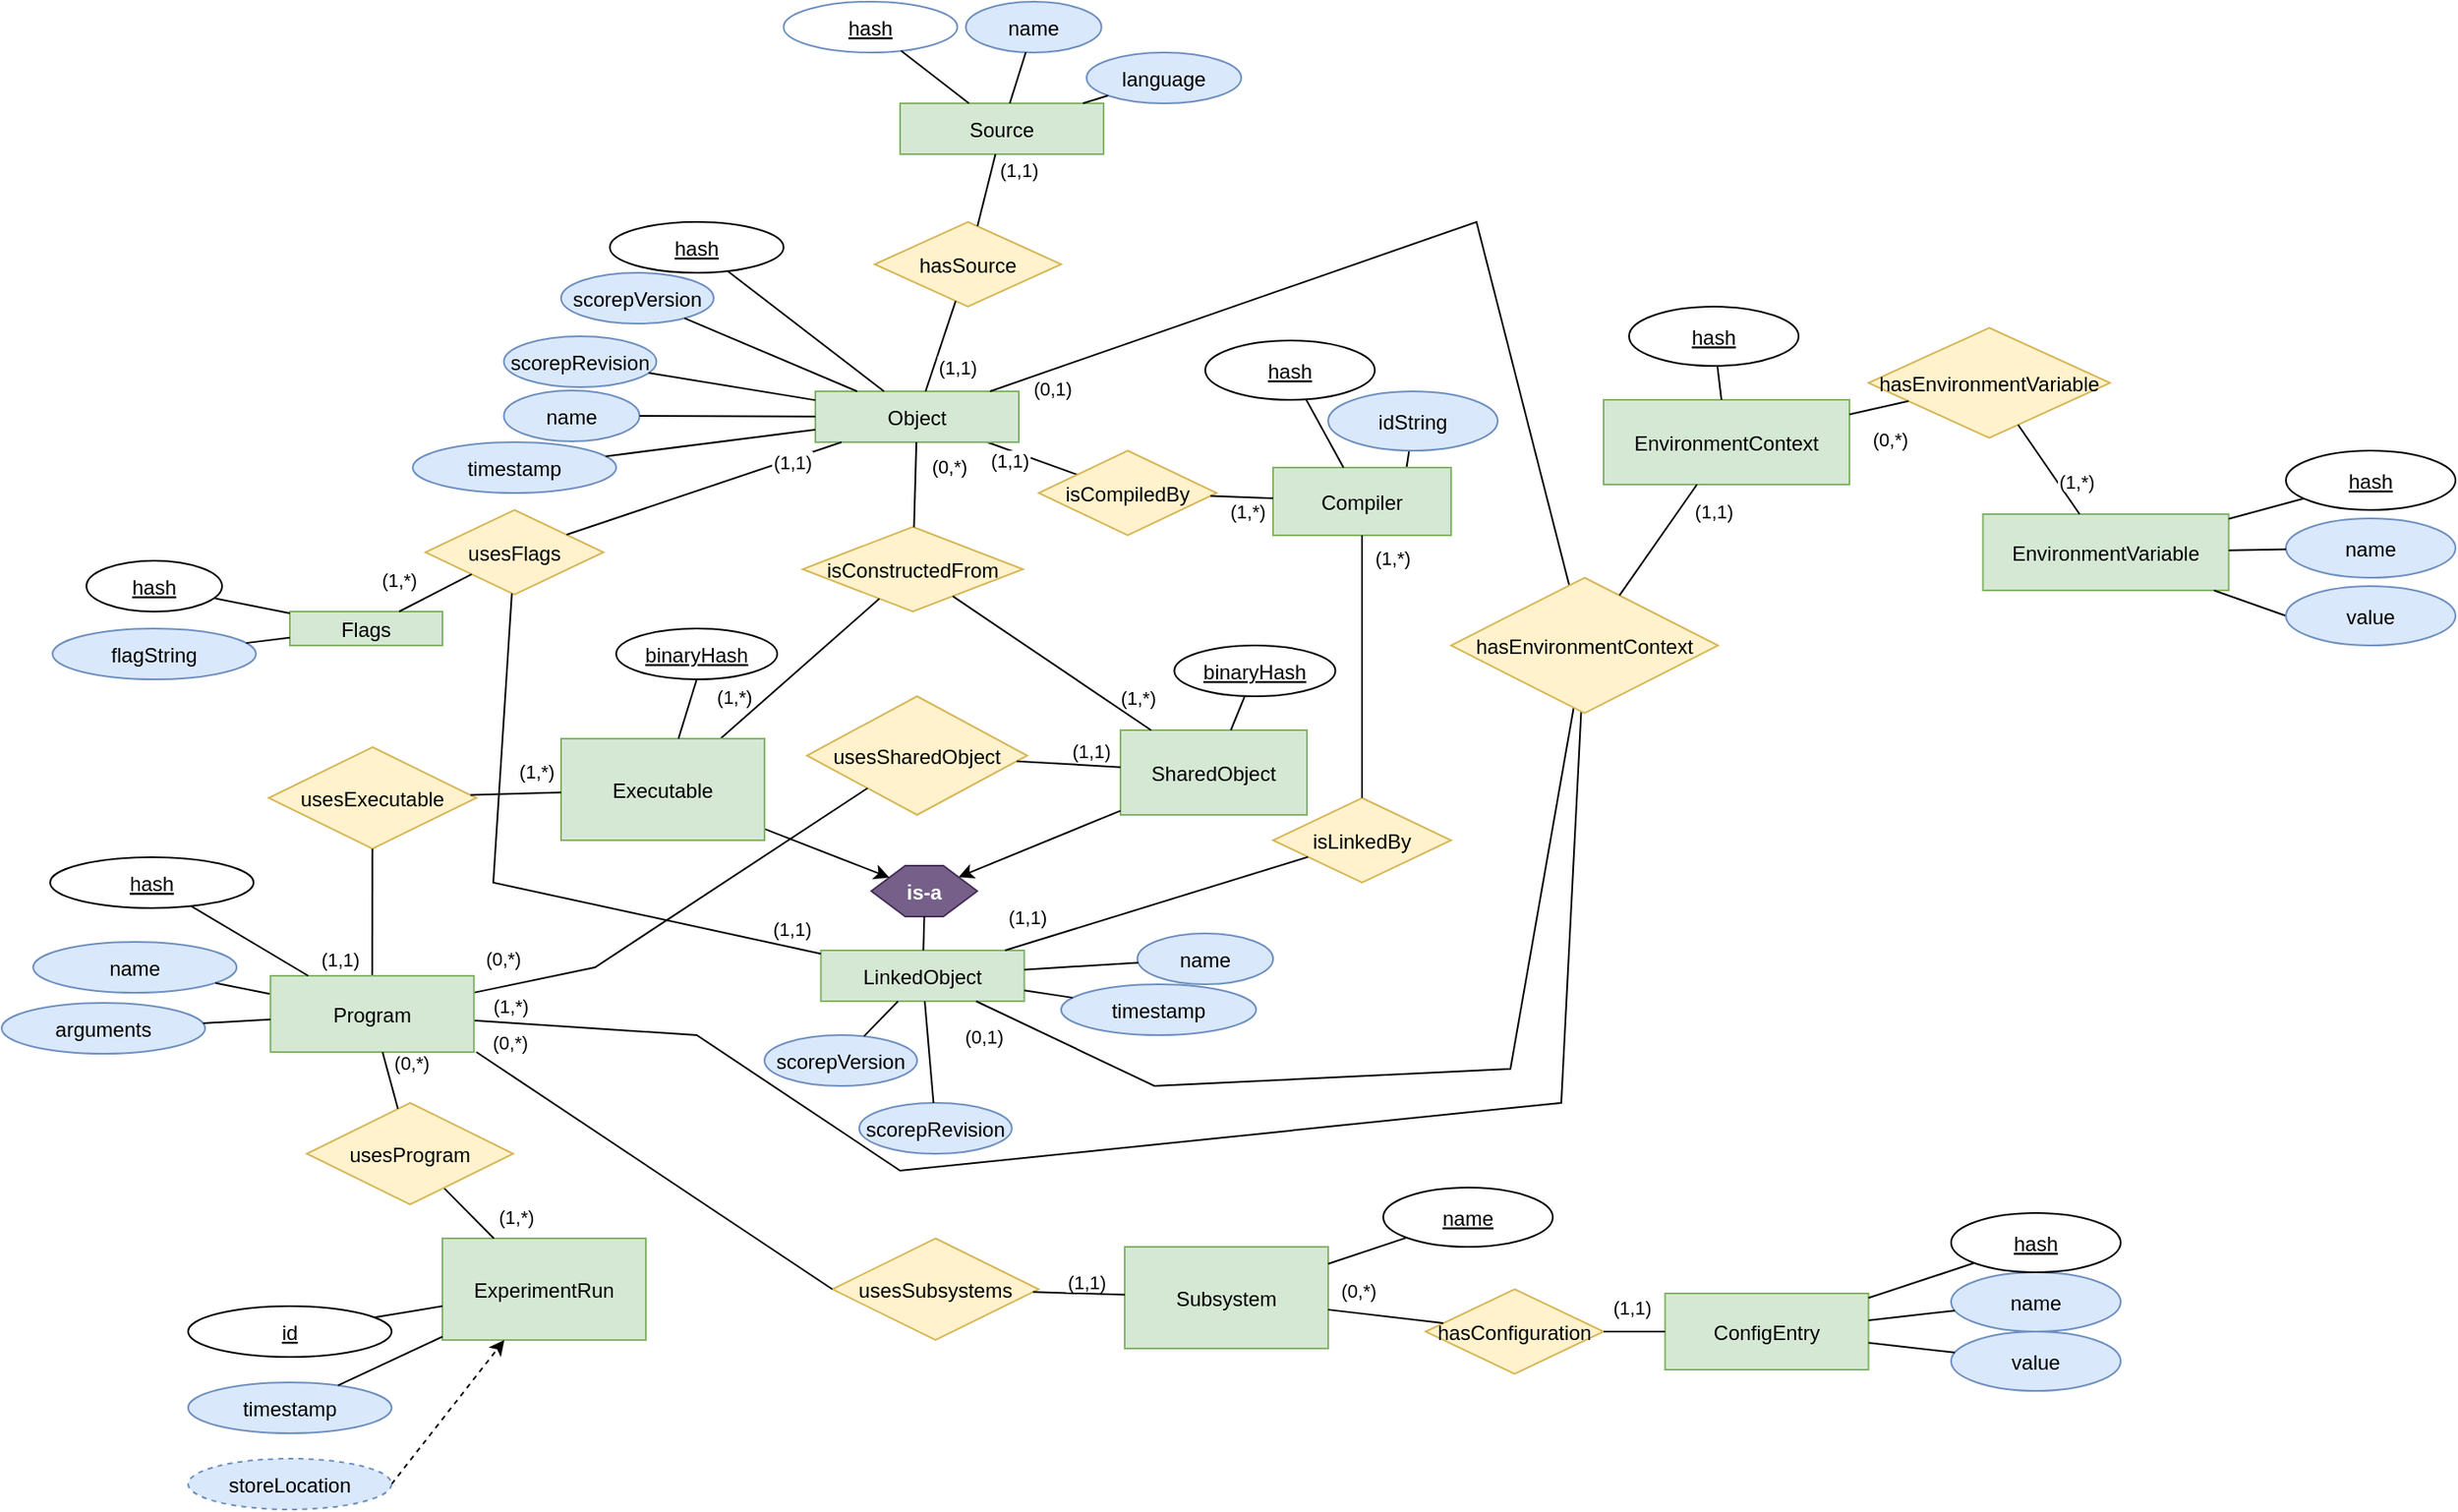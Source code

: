 <mxfile version="26.0.16">
  <diagram name="Page-1" id="KMWjnK7c0M35UP8krXKx">
    <mxGraphModel dx="2284" dy="870" grid="1" gridSize="10" guides="1" tooltips="1" connect="1" arrows="1" fold="1" page="1" pageScale="1" pageWidth="850" pageHeight="1100" math="0" shadow="0">
      <root>
        <mxCell id="0" />
        <mxCell id="1" parent="0" />
        <mxCell id="cVDitgE7gGw9NUzEYhYK-6" style="rounded=0;orthogonalLoop=1;jettySize=auto;endArrow=none;startFill=0;" parent="1" source="cVDitgE7gGw9NUzEYhYK-1" target="cVDitgE7gGw9NUzEYhYK-4" edge="1">
          <mxGeometry relative="1" as="geometry" />
        </mxCell>
        <mxCell id="cVDitgE7gGw9NUzEYhYK-38" value="(1,1)" style="edgeLabel;align=center;verticalAlign=middle;resizable=0;points=[];" parent="cVDitgE7gGw9NUzEYhYK-6" vertex="1" connectable="0">
          <mxGeometry x="-0.233" relative="1" as="geometry">
            <mxPoint x="-7" y="3" as="offset" />
          </mxGeometry>
        </mxCell>
        <mxCell id="cVDitgE7gGw9NUzEYhYK-1" value="Object" style="rounded=0;fillColor=#d5e8d4;strokeColor=#82b366;" parent="1" vertex="1">
          <mxGeometry x="330" y="720" width="120" height="30" as="geometry" />
        </mxCell>
        <mxCell id="cVDitgE7gGw9NUzEYhYK-3" value="SharedObject" style="rounded=0;fillColor=#d5e8d4;strokeColor=#82b366;" parent="1" vertex="1">
          <mxGeometry x="510" y="920" width="110" height="50" as="geometry" />
        </mxCell>
        <mxCell id="cVDitgE7gGw9NUzEYhYK-4" value="isCompiledBy" style="rhombus;fillColor=#fff2cc;strokeColor=#d6b656;" parent="1" vertex="1">
          <mxGeometry x="461.75" y="755" width="105" height="50" as="geometry" />
        </mxCell>
        <mxCell id="cVDitgE7gGw9NUzEYhYK-14" style="rounded=0;orthogonalLoop=1;jettySize=auto;exitX=0.75;exitY=0;exitDx=0;exitDy=0;endArrow=none;startFill=0;" parent="1" source="cVDitgE7gGw9NUzEYhYK-5" target="cVDitgE7gGw9NUzEYhYK-8" edge="1">
          <mxGeometry relative="1" as="geometry" />
        </mxCell>
        <mxCell id="cVDitgE7gGw9NUzEYhYK-5" value="Compiler" style="rounded=0;fillColor=#d5e8d4;strokeColor=#82b366;" parent="1" vertex="1">
          <mxGeometry x="600" y="765" width="105" height="40" as="geometry" />
        </mxCell>
        <mxCell id="cVDitgE7gGw9NUzEYhYK-7" style="rounded=0;orthogonalLoop=1;jettySize=auto;endArrow=none;startFill=0;" parent="1" source="cVDitgE7gGw9NUzEYhYK-4" target="cVDitgE7gGw9NUzEYhYK-5" edge="1">
          <mxGeometry relative="1" as="geometry">
            <mxPoint x="450" y="730" as="sourcePoint" />
            <mxPoint x="484" y="709" as="targetPoint" />
          </mxGeometry>
        </mxCell>
        <mxCell id="cVDitgE7gGw9NUzEYhYK-8" value="idString" style="ellipse;fontStyle=0;fillColor=#dae8fc;strokeColor=#6c8ebf;" parent="1" vertex="1">
          <mxGeometry x="632.5" y="720" width="100" height="35" as="geometry" />
        </mxCell>
        <mxCell id="cVDitgE7gGw9NUzEYhYK-11" value="name" style="ellipse;fillColor=#dae8fc;strokeColor=#6c8ebf;" parent="1" vertex="1">
          <mxGeometry x="146.25" y="719.5" width="80" height="30" as="geometry" />
        </mxCell>
        <mxCell id="cVDitgE7gGw9NUzEYhYK-13" value="hash" style="ellipse;fontStyle=4" parent="1" vertex="1">
          <mxGeometry x="208.75" y="620" width="102.5" height="30" as="geometry" />
        </mxCell>
        <mxCell id="cVDitgE7gGw9NUzEYhYK-16" style="rounded=0;orthogonalLoop=1;jettySize=auto;endArrow=none;startFill=0;" parent="1" source="cVDitgE7gGw9NUzEYhYK-13" target="cVDitgE7gGw9NUzEYhYK-1" edge="1">
          <mxGeometry relative="1" as="geometry">
            <mxPoint x="421" y="730" as="sourcePoint" />
            <mxPoint x="477" y="690" as="targetPoint" />
          </mxGeometry>
        </mxCell>
        <mxCell id="cVDitgE7gGw9NUzEYhYK-18" style="rounded=0;orthogonalLoop=1;jettySize=auto;endArrow=none;startFill=0;" parent="1" source="cVDitgE7gGw9NUzEYhYK-11" target="cVDitgE7gGw9NUzEYhYK-1" edge="1">
          <mxGeometry relative="1" as="geometry">
            <mxPoint x="266" y="686" as="sourcePoint" />
            <mxPoint x="366" y="730" as="targetPoint" />
          </mxGeometry>
        </mxCell>
        <mxCell id="cVDitgE7gGw9NUzEYhYK-21" value="EnvironmentVariable" style="rounded=0;fillColor=#d5e8d4;strokeColor=#82b366;" parent="1" vertex="1">
          <mxGeometry x="1018.75" y="792.5" width="145" height="45" as="geometry" />
        </mxCell>
        <mxCell id="cVDitgE7gGw9NUzEYhYK-22" value="hash" style="ellipse;fontStyle=4" parent="1" vertex="1">
          <mxGeometry x="1197.5" y="755" width="100" height="35" as="geometry" />
        </mxCell>
        <mxCell id="cVDitgE7gGw9NUzEYhYK-23" style="rounded=0;orthogonalLoop=1;jettySize=auto;endArrow=none;startFill=0;" parent="1" source="cVDitgE7gGw9NUzEYhYK-21" target="cVDitgE7gGw9NUzEYhYK-22" edge="1">
          <mxGeometry relative="1" as="geometry">
            <mxPoint x="1124" y="790" as="sourcePoint" />
            <mxPoint x="1165" y="778" as="targetPoint" />
          </mxGeometry>
        </mxCell>
        <mxCell id="cVDitgE7gGw9NUzEYhYK-24" value="name" style="ellipse;fontStyle=0;fillColor=#dae8fc;strokeColor=#6c8ebf;" parent="1" vertex="1">
          <mxGeometry x="1197.5" y="795" width="100" height="35" as="geometry" />
        </mxCell>
        <mxCell id="cVDitgE7gGw9NUzEYhYK-26" style="rounded=0;orthogonalLoop=1;jettySize=auto;endArrow=none;startFill=0;" parent="1" source="cVDitgE7gGw9NUzEYhYK-21" target="cVDitgE7gGw9NUzEYhYK-24" edge="1">
          <mxGeometry relative="1" as="geometry">
            <mxPoint x="1157.5" y="815" as="sourcePoint" />
            <mxPoint x="1212.5" y="795" as="targetPoint" />
          </mxGeometry>
        </mxCell>
        <mxCell id="cVDitgE7gGw9NUzEYhYK-28" style="rounded=0;orthogonalLoop=1;jettySize=auto;exitX=0;exitY=0.5;exitDx=0;exitDy=0;endArrow=none;startFill=0;" parent="1" source="cVDitgE7gGw9NUzEYhYK-27" target="cVDitgE7gGw9NUzEYhYK-21" edge="1">
          <mxGeometry relative="1" as="geometry" />
        </mxCell>
        <mxCell id="cVDitgE7gGw9NUzEYhYK-27" value="value" style="ellipse;fontStyle=0;fillColor=#dae8fc;strokeColor=#6c8ebf;" parent="1" vertex="1">
          <mxGeometry x="1197.5" y="835" width="100" height="35" as="geometry" />
        </mxCell>
        <mxCell id="cVDitgE7gGw9NUzEYhYK-32" style="rounded=0;orthogonalLoop=1;jettySize=auto;endArrow=none;startFill=0;" parent="1" source="cVDitgE7gGw9NUzEYhYK-1" target="cVDitgE7gGw9NUzEYhYK-168" edge="1">
          <mxGeometry relative="1" as="geometry">
            <mxPoint x="470" y="740" as="sourcePoint" />
            <mxPoint x="653.646" y="706.931" as="targetPoint" />
            <Array as="points">
              <mxPoint x="720" y="620" />
            </Array>
          </mxGeometry>
        </mxCell>
        <mxCell id="cVDitgE7gGw9NUzEYhYK-34" value="(0,1)" style="edgeLabel;align=center;verticalAlign=middle;resizable=0;points=[];" parent="cVDitgE7gGw9NUzEYhYK-32" vertex="1" connectable="0">
          <mxGeometry x="-0.271" relative="1" as="geometry">
            <mxPoint x="-144" y="61" as="offset" />
          </mxGeometry>
        </mxCell>
        <mxCell id="cVDitgE7gGw9NUzEYhYK-39" value="(1,*)" style="edgeLabel;align=center;verticalAlign=middle;resizable=0;points=[];" parent="1" vertex="1" connectable="0">
          <mxGeometry x="585.004" y="790.002" as="geometry" />
        </mxCell>
        <mxCell id="cVDitgE7gGw9NUzEYhYK-40" value="hash" style="ellipse;fontStyle=4" parent="1" vertex="1">
          <mxGeometry x="560" y="690" width="100" height="35" as="geometry" />
        </mxCell>
        <mxCell id="cVDitgE7gGw9NUzEYhYK-41" style="rounded=0;orthogonalLoop=1;jettySize=auto;endArrow=none;startFill=0;" parent="1" source="cVDitgE7gGw9NUzEYhYK-5" target="cVDitgE7gGw9NUzEYhYK-40" edge="1">
          <mxGeometry relative="1" as="geometry">
            <mxPoint x="670" y="600" as="sourcePoint" />
            <mxPoint x="711" y="588" as="targetPoint" />
          </mxGeometry>
        </mxCell>
        <mxCell id="cVDitgE7gGw9NUzEYhYK-42" value="isConstructedFrom" style="rhombus;fillColor=#fff2cc;strokeColor=#d6b656;" parent="1" vertex="1">
          <mxGeometry x="322.5" y="800" width="130" height="50" as="geometry" />
        </mxCell>
        <mxCell id="cVDitgE7gGw9NUzEYhYK-43" style="rounded=0;orthogonalLoop=1;jettySize=auto;endArrow=none;startFill=0;" parent="1" source="cVDitgE7gGw9NUzEYhYK-2" target="cVDitgE7gGw9NUzEYhYK-42" edge="1">
          <mxGeometry relative="1" as="geometry">
            <mxPoint x="303.986" y="914.62" as="sourcePoint" />
            <mxPoint x="329.996" y="859.999" as="targetPoint" />
          </mxGeometry>
        </mxCell>
        <mxCell id="cVDitgE7gGw9NUzEYhYK-44" value="(1,*)" style="edgeLabel;align=center;verticalAlign=middle;resizable=0;points=[];" parent="cVDitgE7gGw9NUzEYhYK-43" vertex="1" connectable="0">
          <mxGeometry x="-0.271" relative="1" as="geometry">
            <mxPoint x="-26" y="5" as="offset" />
          </mxGeometry>
        </mxCell>
        <mxCell id="cVDitgE7gGw9NUzEYhYK-46" style="rounded=0;orthogonalLoop=1;jettySize=auto;endArrow=none;startFill=0;" parent="1" source="cVDitgE7gGw9NUzEYhYK-42" target="cVDitgE7gGw9NUzEYhYK-1" edge="1">
          <mxGeometry relative="1" as="geometry">
            <mxPoint x="238" y="734" as="sourcePoint" />
            <mxPoint x="340" y="741" as="targetPoint" />
          </mxGeometry>
        </mxCell>
        <mxCell id="cVDitgE7gGw9NUzEYhYK-47" value="(0,*)" style="edgeLabel;align=center;verticalAlign=middle;resizable=0;points=[];" parent="cVDitgE7gGw9NUzEYhYK-46" vertex="1" connectable="0">
          <mxGeometry x="0.204" relative="1" as="geometry">
            <mxPoint x="20" y="-6" as="offset" />
          </mxGeometry>
        </mxCell>
        <mxCell id="cVDitgE7gGw9NUzEYhYK-48" style="rounded=0;orthogonalLoop=1;jettySize=auto;endArrow=none;startFill=0;" parent="1" source="cVDitgE7gGw9NUzEYhYK-3" target="cVDitgE7gGw9NUzEYhYK-42" edge="1">
          <mxGeometry relative="1" as="geometry">
            <mxPoint x="314" y="920" as="sourcePoint" />
            <mxPoint x="340" y="865" as="targetPoint" />
          </mxGeometry>
        </mxCell>
        <mxCell id="cVDitgE7gGw9NUzEYhYK-49" value="(1,*)" style="edgeLabel;align=center;verticalAlign=middle;resizable=0;points=[];" parent="cVDitgE7gGw9NUzEYhYK-48" vertex="1" connectable="0">
          <mxGeometry x="-0.271" relative="1" as="geometry">
            <mxPoint x="35" y="9" as="offset" />
          </mxGeometry>
        </mxCell>
        <mxCell id="cVDitgE7gGw9NUzEYhYK-57" style="rounded=0;orthogonalLoop=1;jettySize=auto;endArrow=none;startFill=1;startArrow=classic;" parent="1" source="cVDitgE7gGw9NUzEYhYK-54" target="cVDitgE7gGw9NUzEYhYK-3" edge="1">
          <mxGeometry relative="1" as="geometry" />
        </mxCell>
        <mxCell id="cVDitgE7gGw9NUzEYhYK-54" value="is-a" style="shape=hexagon;perimeter=hexagonPerimeter2;fixedSize=1;fontStyle=1;fillColor=#76608a;fontColor=#ffffff;strokeColor=#432D57;" parent="1" vertex="1">
          <mxGeometry x="363" y="1000" width="62.5" height="30" as="geometry" />
        </mxCell>
        <mxCell id="cVDitgE7gGw9NUzEYhYK-55" value="LinkedObject" style="rounded=0;fillColor=#d5e8d4;strokeColor=#82b366;" parent="1" vertex="1">
          <mxGeometry x="333.25" y="1050" width="120" height="30" as="geometry" />
        </mxCell>
        <mxCell id="cVDitgE7gGw9NUzEYhYK-56" style="rounded=0;orthogonalLoop=1;jettySize=auto;endArrow=none;startFill=0;exitX=0.5;exitY=1;exitDx=0;exitDy=0;" parent="1" source="cVDitgE7gGw9NUzEYhYK-54" target="cVDitgE7gGw9NUzEYhYK-55" edge="1">
          <mxGeometry relative="1" as="geometry">
            <mxPoint x="238" y="734" as="sourcePoint" />
            <mxPoint x="380" y="1090" as="targetPoint" />
          </mxGeometry>
        </mxCell>
        <mxCell id="cVDitgE7gGw9NUzEYhYK-58" style="rounded=0;orthogonalLoop=1;jettySize=auto;endArrow=none;startFill=1;endFill=1;startArrow=classic;" parent="1" source="cVDitgE7gGw9NUzEYhYK-54" target="cVDitgE7gGw9NUzEYhYK-2" edge="1">
          <mxGeometry relative="1" as="geometry">
            <mxPoint x="412" y="1049" as="sourcePoint" />
            <mxPoint x="459" y="975" as="targetPoint" />
          </mxGeometry>
        </mxCell>
        <mxCell id="cVDitgE7gGw9NUzEYhYK-69" style="rounded=0;orthogonalLoop=1;jettySize=auto;endArrow=none;startFill=0;" parent="1" source="cVDitgE7gGw9NUzEYhYK-2" edge="1">
          <mxGeometry relative="1" as="geometry">
            <mxPoint x="167" y="936" as="sourcePoint" />
            <mxPoint x="230" y="950" as="targetPoint" />
          </mxGeometry>
        </mxCell>
        <mxCell id="cVDitgE7gGw9NUzEYhYK-74" value="timestamp" style="ellipse;fillColor=#dae8fc;strokeColor=#6c8ebf;" parent="1" vertex="1">
          <mxGeometry x="92.5" y="750" width="120" height="30" as="geometry" />
        </mxCell>
        <mxCell id="cVDitgE7gGw9NUzEYhYK-75" style="rounded=0;orthogonalLoop=1;jettySize=auto;endArrow=none;startFill=0;" parent="1" source="cVDitgE7gGw9NUzEYhYK-74" target="cVDitgE7gGw9NUzEYhYK-1" edge="1">
          <mxGeometry relative="1" as="geometry">
            <mxPoint x="238" y="734" as="sourcePoint" />
            <mxPoint x="340" y="741" as="targetPoint" />
          </mxGeometry>
        </mxCell>
        <mxCell id="cVDitgE7gGw9NUzEYhYK-2" value="Executable" style="rounded=0;fillColor=#d5e8d4;strokeColor=#82b366;" parent="1" vertex="1">
          <mxGeometry x="180" y="925" width="120" height="60" as="geometry" />
        </mxCell>
        <mxCell id="cVDitgE7gGw9NUzEYhYK-83" value="usesSharedObject" style="rhombus;fillColor=#fff2cc;strokeColor=#d6b656;" parent="1" vertex="1">
          <mxGeometry x="325" y="900" width="130" height="70" as="geometry" />
        </mxCell>
        <mxCell id="cVDitgE7gGw9NUzEYhYK-84" style="rounded=0;orthogonalLoop=1;jettySize=auto;endArrow=none;startFill=0;" parent="1" source="cVDitgE7gGw9NUzEYhYK-83" target="cVDitgE7gGw9NUzEYhYK-3" edge="1">
          <mxGeometry relative="1" as="geometry">
            <mxPoint x="212" y="692" as="sourcePoint" />
            <mxPoint x="347" y="730" as="targetPoint" />
          </mxGeometry>
        </mxCell>
        <mxCell id="cVDitgE7gGw9NUzEYhYK-87" value="(1,1)" style="edgeLabel;align=center;verticalAlign=middle;resizable=0;points=[];" parent="cVDitgE7gGw9NUzEYhYK-84" vertex="1" connectable="0">
          <mxGeometry x="0.312" relative="1" as="geometry">
            <mxPoint x="4" y="-9" as="offset" />
          </mxGeometry>
        </mxCell>
        <mxCell id="cVDitgE7gGw9NUzEYhYK-85" style="rounded=0;orthogonalLoop=1;jettySize=auto;endArrow=none;startFill=0;" parent="1" source="cVDitgE7gGw9NUzEYhYK-83" target="Sw6q3a58rGhY5c9iJoHR-21" edge="1">
          <mxGeometry relative="1" as="geometry">
            <mxPoint x="486" y="958" as="sourcePoint" />
            <mxPoint x="520" y="957" as="targetPoint" />
            <Array as="points">
              <mxPoint x="200" y="1060" />
            </Array>
          </mxGeometry>
        </mxCell>
        <mxCell id="cVDitgE7gGw9NUzEYhYK-86" value="(0,*)" style="edgeLabel;align=center;verticalAlign=middle;resizable=0;points=[];" parent="cVDitgE7gGw9NUzEYhYK-85" vertex="1" connectable="0">
          <mxGeometry x="0.306" relative="1" as="geometry">
            <mxPoint x="-124" y="66" as="offset" />
          </mxGeometry>
        </mxCell>
        <mxCell id="cVDitgE7gGw9NUzEYhYK-88" value="name" style="ellipse;fillColor=#dae8fc;strokeColor=#6c8ebf;" parent="1" vertex="1">
          <mxGeometry x="520" y="1040" width="80" height="30" as="geometry" />
        </mxCell>
        <mxCell id="cVDitgE7gGw9NUzEYhYK-89" value="binaryHash" style="ellipse;fontStyle=4" parent="1" vertex="1">
          <mxGeometry x="541.75" y="870" width="95" height="30" as="geometry" />
        </mxCell>
        <mxCell id="cVDitgE7gGw9NUzEYhYK-90" value="timestamp" style="ellipse;fillColor=#dae8fc;strokeColor=#6c8ebf;" parent="1" vertex="1">
          <mxGeometry x="475" y="1070" width="115" height="30" as="geometry" />
        </mxCell>
        <mxCell id="cVDitgE7gGw9NUzEYhYK-91" style="rounded=0;orthogonalLoop=1;jettySize=auto;endArrow=none;startFill=0;" parent="1" source="cVDitgE7gGw9NUzEYhYK-88" target="cVDitgE7gGw9NUzEYhYK-55" edge="1">
          <mxGeometry relative="1" as="geometry">
            <mxPoint x="518.784" y="1030.003" as="sourcePoint" />
            <mxPoint x="456.21" y="1014.61" as="targetPoint" />
          </mxGeometry>
        </mxCell>
        <mxCell id="cVDitgE7gGw9NUzEYhYK-92" style="rounded=0;orthogonalLoop=1;jettySize=auto;endArrow=none;startFill=0;" parent="1" source="cVDitgE7gGw9NUzEYhYK-89" target="cVDitgE7gGw9NUzEYhYK-3" edge="1">
          <mxGeometry relative="1" as="geometry">
            <mxPoint x="649.324" y="844.393" as="sourcePoint" />
            <mxPoint x="410" y="914.416" as="targetPoint" />
          </mxGeometry>
        </mxCell>
        <mxCell id="cVDitgE7gGw9NUzEYhYK-93" style="rounded=0;orthogonalLoop=1;jettySize=auto;endArrow=none;startFill=0;" parent="1" source="cVDitgE7gGw9NUzEYhYK-90" target="cVDitgE7gGw9NUzEYhYK-55" edge="1">
          <mxGeometry relative="1" as="geometry">
            <mxPoint x="702.574" y="994.393" as="sourcePoint" />
            <mxPoint x="640" y="979" as="targetPoint" />
          </mxGeometry>
        </mxCell>
        <mxCell id="cVDitgE7gGw9NUzEYhYK-96" value="ExperimentRun" style="rounded=0;fillColor=#d5e8d4;strokeColor=#82b366;" parent="1" vertex="1">
          <mxGeometry x="110" y="1220" width="120" height="60" as="geometry" />
        </mxCell>
        <mxCell id="cVDitgE7gGw9NUzEYhYK-97" value="usesExecutable" style="rhombus;fillColor=#fff2cc;strokeColor=#d6b656;" parent="1" vertex="1">
          <mxGeometry x="7.5" y="930" width="122.5" height="60" as="geometry" />
        </mxCell>
        <mxCell id="cVDitgE7gGw9NUzEYhYK-98" style="rounded=0;orthogonalLoop=1;jettySize=auto;endArrow=none;startFill=0;" parent="1" source="Sw6q3a58rGhY5c9iJoHR-21" target="cVDitgE7gGw9NUzEYhYK-97" edge="1">
          <mxGeometry relative="1" as="geometry">
            <mxPoint x="-47" y="1100" as="sourcePoint" />
            <mxPoint x="90" y="1067" as="targetPoint" />
          </mxGeometry>
        </mxCell>
        <mxCell id="cVDitgE7gGw9NUzEYhYK-100" value="(1,1)" style="edgeLabel;align=center;verticalAlign=middle;resizable=0;points=[];" parent="cVDitgE7gGw9NUzEYhYK-98" vertex="1" connectable="0">
          <mxGeometry x="-0.162" y="1" relative="1" as="geometry">
            <mxPoint x="-18" y="21" as="offset" />
          </mxGeometry>
        </mxCell>
        <mxCell id="cVDitgE7gGw9NUzEYhYK-99" style="rounded=0;orthogonalLoop=1;jettySize=auto;endArrow=none;startFill=0;" parent="1" source="cVDitgE7gGw9NUzEYhYK-97" target="cVDitgE7gGw9NUzEYhYK-2" edge="1">
          <mxGeometry relative="1" as="geometry">
            <mxPoint x="202" y="1230" as="sourcePoint" />
            <mxPoint x="207" y="1159" as="targetPoint" />
          </mxGeometry>
        </mxCell>
        <mxCell id="cVDitgE7gGw9NUzEYhYK-101" value="(1,*)" style="edgeLabel;align=center;verticalAlign=middle;resizable=0;points=[];" parent="cVDitgE7gGw9NUzEYhYK-99" vertex="1" connectable="0">
          <mxGeometry x="0.804" y="-1" relative="1" as="geometry">
            <mxPoint x="-9" y="-14" as="offset" />
          </mxGeometry>
        </mxCell>
        <mxCell id="cVDitgE7gGw9NUzEYhYK-102" value="timestamp" style="ellipse;fillColor=#dae8fc;strokeColor=#6c8ebf;" parent="1" vertex="1">
          <mxGeometry x="-40" y="1305" width="120" height="30" as="geometry" />
        </mxCell>
        <mxCell id="cVDitgE7gGw9NUzEYhYK-103" style="rounded=0;orthogonalLoop=1;jettySize=auto;endArrow=none;startFill=0;" parent="1" source="cVDitgE7gGw9NUzEYhYK-102" target="cVDitgE7gGw9NUzEYhYK-96" edge="1">
          <mxGeometry relative="1" as="geometry">
            <mxPoint x="-110" y="1193" as="sourcePoint" />
            <mxPoint x="27" y="1160" as="targetPoint" />
          </mxGeometry>
        </mxCell>
        <mxCell id="cVDitgE7gGw9NUzEYhYK-104" value="id" style="ellipse;fontStyle=4" parent="1" vertex="1">
          <mxGeometry x="-40" y="1260" width="120" height="30" as="geometry" />
        </mxCell>
        <mxCell id="cVDitgE7gGw9NUzEYhYK-105" style="rounded=0;orthogonalLoop=1;jettySize=auto;endArrow=none;startFill=0;" parent="1" source="cVDitgE7gGw9NUzEYhYK-104" target="cVDitgE7gGw9NUzEYhYK-96" edge="1">
          <mxGeometry relative="1" as="geometry">
            <mxPoint x="60" y="1256" as="sourcePoint" />
            <mxPoint x="140" y="1259" as="targetPoint" />
          </mxGeometry>
        </mxCell>
        <mxCell id="cVDitgE7gGw9NUzEYhYK-106" value="Subsystem" style="rounded=0;fillColor=#d5e8d4;strokeColor=#82b366;" parent="1" vertex="1">
          <mxGeometry x="512.5" y="1225" width="120" height="60" as="geometry" />
        </mxCell>
        <mxCell id="cVDitgE7gGw9NUzEYhYK-107" value="usesSubsystems" style="rhombus;fillColor=#fff2cc;strokeColor=#d6b656;" parent="1" vertex="1">
          <mxGeometry x="340" y="1220" width="121.75" height="60" as="geometry" />
        </mxCell>
        <mxCell id="cVDitgE7gGw9NUzEYhYK-109" style="rounded=0;orthogonalLoop=1;jettySize=auto;endArrow=none;startFill=0;" parent="1" source="cVDitgE7gGw9NUzEYhYK-106" target="cVDitgE7gGw9NUzEYhYK-107" edge="1">
          <mxGeometry relative="1" as="geometry">
            <mxPoint x="480" y="1193" as="sourcePoint" />
            <mxPoint x="388" y="1160" as="targetPoint" />
          </mxGeometry>
        </mxCell>
        <mxCell id="cVDitgE7gGw9NUzEYhYK-110" style="rounded=0;orthogonalLoop=1;jettySize=auto;endArrow=none;startFill=0;exitX=0;exitY=0.5;exitDx=0;exitDy=0;" parent="1" source="cVDitgE7gGw9NUzEYhYK-107" edge="1">
          <mxGeometry relative="1" as="geometry">
            <mxPoint x="432.18" y="1493.977" as="sourcePoint" />
            <mxPoint x="130" y="1110" as="targetPoint" />
          </mxGeometry>
        </mxCell>
        <mxCell id="eHtMkHIDcI91-dJg76Re-1" value="(0,*)" style="edgeLabel;align=center;verticalAlign=middle;resizable=0;points=[];" vertex="1" connectable="0" parent="cVDitgE7gGw9NUzEYhYK-110">
          <mxGeometry x="0.781" y="-2" relative="1" as="geometry">
            <mxPoint x="-4" y="-20" as="offset" />
          </mxGeometry>
        </mxCell>
        <mxCell id="cVDitgE7gGw9NUzEYhYK-111" style="rounded=0;orthogonalLoop=1;jettySize=auto;endArrow=none;startFill=0;" parent="1" source="Sw6q3a58rGhY5c9iJoHR-21" target="cVDitgE7gGw9NUzEYhYK-168" edge="1">
          <mxGeometry relative="1" as="geometry">
            <mxPoint x="572" y="930" as="sourcePoint" />
            <mxPoint x="827.962" y="954.521" as="targetPoint" />
            <Array as="points">
              <mxPoint x="260" y="1100" />
              <mxPoint x="380" y="1180" />
              <mxPoint x="770" y="1140" />
            </Array>
          </mxGeometry>
        </mxCell>
        <mxCell id="cVDitgE7gGw9NUzEYhYK-112" value="(0,*)" style="edgeLabel;align=center;verticalAlign=middle;resizable=0;points=[];" parent="cVDitgE7gGw9NUzEYhYK-111" vertex="1" connectable="0">
          <mxGeometry x="-0.516" y="-1" relative="1" as="geometry">
            <mxPoint x="-185" y="-94" as="offset" />
          </mxGeometry>
        </mxCell>
        <mxCell id="cVDitgE7gGw9NUzEYhYK-113" value="name" style="ellipse;fontStyle=4" parent="1" vertex="1">
          <mxGeometry x="665" y="1190" width="100" height="35" as="geometry" />
        </mxCell>
        <mxCell id="cVDitgE7gGw9NUzEYhYK-114" value="name" style="ellipse;fontStyle=0;fillColor=#dae8fc;strokeColor=#6c8ebf;" parent="1" vertex="1">
          <mxGeometry x="1000" y="1240" width="100" height="35" as="geometry" />
        </mxCell>
        <mxCell id="cVDitgE7gGw9NUzEYhYK-115" value="value" style="ellipse;fontStyle=0;fillColor=#dae8fc;strokeColor=#6c8ebf;" parent="1" vertex="1">
          <mxGeometry x="1000" y="1275" width="100" height="35" as="geometry" />
        </mxCell>
        <mxCell id="cVDitgE7gGw9NUzEYhYK-116" style="rounded=0;orthogonalLoop=1;jettySize=auto;endArrow=none;startFill=0;" parent="1" source="cVDitgE7gGw9NUzEYhYK-113" target="cVDitgE7gGw9NUzEYhYK-106" edge="1">
          <mxGeometry relative="1" as="geometry">
            <mxPoint x="523" y="1268" as="sourcePoint" />
            <mxPoint x="438" y="1273" as="targetPoint" />
          </mxGeometry>
        </mxCell>
        <mxCell id="cVDitgE7gGw9NUzEYhYK-117" value="hasConfiguration" style="rhombus;fillColor=#fff2cc;strokeColor=#d6b656;" parent="1" vertex="1">
          <mxGeometry x="690" y="1250" width="105" height="50" as="geometry" />
        </mxCell>
        <mxCell id="cVDitgE7gGw9NUzEYhYK-118" value="ConfigEntry" style="rounded=0;fillColor=#d5e8d4;strokeColor=#82b366;" parent="1" vertex="1">
          <mxGeometry x="831.25" y="1252.5" width="120" height="45" as="geometry" />
        </mxCell>
        <mxCell id="cVDitgE7gGw9NUzEYhYK-120" style="rounded=0;orthogonalLoop=1;jettySize=auto;endArrow=none;startFill=0;" parent="1" source="cVDitgE7gGw9NUzEYhYK-117" target="cVDitgE7gGw9NUzEYhYK-106" edge="1">
          <mxGeometry relative="1" as="geometry">
            <mxPoint x="689" y="1230" as="sourcePoint" />
            <mxPoint x="643" y="1245" as="targetPoint" />
          </mxGeometry>
        </mxCell>
        <mxCell id="cVDitgE7gGw9NUzEYhYK-122" value="(0,*)" style="edgeLabel;align=center;verticalAlign=middle;resizable=0;points=[];" parent="cVDitgE7gGw9NUzEYhYK-120" vertex="1" connectable="0">
          <mxGeometry x="0.653" y="-1" relative="1" as="geometry">
            <mxPoint x="6" y="-12" as="offset" />
          </mxGeometry>
        </mxCell>
        <mxCell id="cVDitgE7gGw9NUzEYhYK-121" style="rounded=0;orthogonalLoop=1;jettySize=auto;endArrow=none;startFill=0;" parent="1" source="cVDitgE7gGw9NUzEYhYK-118" target="cVDitgE7gGw9NUzEYhYK-117" edge="1">
          <mxGeometry relative="1" as="geometry">
            <mxPoint x="710" y="1280" as="sourcePoint" />
            <mxPoint x="643" y="1272" as="targetPoint" />
          </mxGeometry>
        </mxCell>
        <mxCell id="cVDitgE7gGw9NUzEYhYK-123" value="(1,1)" style="edgeLabel;align=center;verticalAlign=middle;resizable=0;points=[];" parent="cVDitgE7gGw9NUzEYhYK-121" vertex="1" connectable="0">
          <mxGeometry x="0.072" y="-1" relative="1" as="geometry">
            <mxPoint y="-14" as="offset" />
          </mxGeometry>
        </mxCell>
        <mxCell id="cVDitgE7gGw9NUzEYhYK-125" value="(1,1)" style="edgeLabel;align=center;verticalAlign=middle;resizable=0;points=[];" parent="1" vertex="1" connectable="0">
          <mxGeometry x="490.0" y="1244.999" as="geometry" />
        </mxCell>
        <mxCell id="cVDitgE7gGw9NUzEYhYK-127" style="rounded=0;orthogonalLoop=1;jettySize=auto;endArrow=none;startFill=0;" parent="1" source="cVDitgE7gGw9NUzEYhYK-114" target="cVDitgE7gGw9NUzEYhYK-118" edge="1">
          <mxGeometry relative="1" as="geometry">
            <mxPoint x="689" y="1229" as="sourcePoint" />
            <mxPoint x="643" y="1245" as="targetPoint" />
          </mxGeometry>
        </mxCell>
        <mxCell id="cVDitgE7gGw9NUzEYhYK-128" style="rounded=0;orthogonalLoop=1;jettySize=auto;endArrow=none;startFill=0;" parent="1" source="cVDitgE7gGw9NUzEYhYK-115" target="cVDitgE7gGw9NUzEYhYK-118" edge="1">
          <mxGeometry relative="1" as="geometry">
            <mxPoint x="1012" y="1273" as="sourcePoint" />
            <mxPoint x="960" y="1278" as="targetPoint" />
          </mxGeometry>
        </mxCell>
        <mxCell id="cVDitgE7gGw9NUzEYhYK-129" value="hash" style="ellipse;fontStyle=4" parent="1" vertex="1">
          <mxGeometry x="1000" y="1205" width="100" height="35" as="geometry" />
        </mxCell>
        <mxCell id="cVDitgE7gGw9NUzEYhYK-130" style="rounded=0;orthogonalLoop=1;jettySize=auto;endArrow=none;startFill=0;" parent="1" source="cVDitgE7gGw9NUzEYhYK-129" target="cVDitgE7gGw9NUzEYhYK-118" edge="1">
          <mxGeometry relative="1" as="geometry">
            <mxPoint x="1012" y="1273" as="sourcePoint" />
            <mxPoint x="960" y="1278" as="targetPoint" />
          </mxGeometry>
        </mxCell>
        <mxCell id="cVDitgE7gGw9NUzEYhYK-132" value="usesFlags" style="rhombus;fillColor=#fff2cc;strokeColor=#d6b656;" parent="1" vertex="1">
          <mxGeometry x="100" y="790" width="105" height="50" as="geometry" />
        </mxCell>
        <mxCell id="cVDitgE7gGw9NUzEYhYK-133" value="Flags" style="rounded=0;fillColor=#d5e8d4;strokeColor=#82b366;" parent="1" vertex="1">
          <mxGeometry x="20" y="850" width="90" height="20" as="geometry" />
        </mxCell>
        <mxCell id="cVDitgE7gGw9NUzEYhYK-134" style="rounded=0;orthogonalLoop=1;jettySize=auto;endArrow=none;startFill=0;" parent="1" source="cVDitgE7gGw9NUzEYhYK-132" target="cVDitgE7gGw9NUzEYhYK-1" edge="1">
          <mxGeometry relative="1" as="geometry">
            <mxPoint x="293.648" y="569.813" as="sourcePoint" />
            <mxPoint x="381" y="720" as="targetPoint" />
          </mxGeometry>
        </mxCell>
        <mxCell id="cVDitgE7gGw9NUzEYhYK-135" style="rounded=0;orthogonalLoop=1;jettySize=auto;endArrow=none;startFill=0;" parent="1" source="cVDitgE7gGw9NUzEYhYK-133" target="cVDitgE7gGw9NUzEYhYK-132" edge="1">
          <mxGeometry relative="1" as="geometry">
            <mxPoint x="246" y="822" as="sourcePoint" />
            <mxPoint x="370" y="760" as="targetPoint" />
          </mxGeometry>
        </mxCell>
        <mxCell id="cVDitgE7gGw9NUzEYhYK-143" value="(1,*)" style="edgeLabel;align=center;verticalAlign=middle;resizable=0;points=[];" parent="cVDitgE7gGw9NUzEYhYK-135" vertex="1" connectable="0">
          <mxGeometry x="-0.075" relative="1" as="geometry">
            <mxPoint x="-20" y="-9" as="offset" />
          </mxGeometry>
        </mxCell>
        <mxCell id="cVDitgE7gGw9NUzEYhYK-137" value="hash" style="ellipse;fontStyle=4" parent="1" vertex="1">
          <mxGeometry x="-100" y="820" width="80" height="30" as="geometry" />
        </mxCell>
        <mxCell id="cVDitgE7gGw9NUzEYhYK-138" value="flagString" style="ellipse;fillColor=#dae8fc;strokeColor=#6c8ebf;" parent="1" vertex="1">
          <mxGeometry x="-120" y="860" width="120" height="30" as="geometry" />
        </mxCell>
        <mxCell id="cVDitgE7gGw9NUzEYhYK-139" style="rounded=0;orthogonalLoop=1;jettySize=auto;endArrow=none;startFill=0;" parent="1" source="cVDitgE7gGw9NUzEYhYK-137" target="cVDitgE7gGw9NUzEYhYK-133" edge="1">
          <mxGeometry relative="1" as="geometry">
            <mxPoint x="150" y="851" as="sourcePoint" />
            <mxPoint x="185" y="843" as="targetPoint" />
          </mxGeometry>
        </mxCell>
        <mxCell id="cVDitgE7gGw9NUzEYhYK-140" style="rounded=0;orthogonalLoop=1;jettySize=auto;endArrow=none;startFill=0;" parent="1" source="cVDitgE7gGw9NUzEYhYK-138" target="cVDitgE7gGw9NUzEYhYK-133" edge="1">
          <mxGeometry relative="1" as="geometry">
            <mxPoint x="-15" y="842" as="sourcePoint" />
            <mxPoint x="30" y="852" as="targetPoint" />
          </mxGeometry>
        </mxCell>
        <mxCell id="cVDitgE7gGw9NUzEYhYK-141" style="rounded=0;orthogonalLoop=1;jettySize=auto;endArrow=none;startFill=0;flowAnimation=0;elbow=vertical;" parent="1" source="cVDitgE7gGw9NUzEYhYK-132" target="cVDitgE7gGw9NUzEYhYK-55" edge="1">
          <mxGeometry relative="1" as="geometry">
            <mxPoint x="70" y="972" as="sourcePoint" />
            <mxPoint x="-13" y="990" as="targetPoint" />
            <Array as="points">
              <mxPoint x="140" y="1010" />
            </Array>
          </mxGeometry>
        </mxCell>
        <mxCell id="cVDitgE7gGw9NUzEYhYK-142" value="(1,1)" style="edgeLabel;align=center;verticalAlign=middle;resizable=0;points=[];" parent="cVDitgE7gGw9NUzEYhYK-141" vertex="1" connectable="0">
          <mxGeometry x="0.859" y="1" relative="1" as="geometry">
            <mxPoint x="8" y="-9" as="offset" />
          </mxGeometry>
        </mxCell>
        <mxCell id="cVDitgE7gGw9NUzEYhYK-144" value="(1,1)" style="edgeLabel;align=center;verticalAlign=middle;resizable=0;points=[];" parent="1" vertex="1" connectable="0">
          <mxGeometry x="322.501" y="749.998" as="geometry">
            <mxPoint x="-6" y="11" as="offset" />
          </mxGeometry>
        </mxCell>
        <mxCell id="cVDitgE7gGw9NUzEYhYK-145" value="isLinkedBy" style="rhombus;fillColor=#fff2cc;strokeColor=#d6b656;" parent="1" vertex="1">
          <mxGeometry x="600" y="960" width="105" height="50" as="geometry" />
        </mxCell>
        <mxCell id="cVDitgE7gGw9NUzEYhYK-146" style="rounded=0;orthogonalLoop=1;jettySize=auto;endArrow=none;startFill=0;" parent="1" source="cVDitgE7gGw9NUzEYhYK-145" target="cVDitgE7gGw9NUzEYhYK-55" edge="1">
          <mxGeometry relative="1" as="geometry">
            <mxPoint x="532" y="1091" as="sourcePoint" />
            <mxPoint x="453" y="1082" as="targetPoint" />
          </mxGeometry>
        </mxCell>
        <mxCell id="cVDitgE7gGw9NUzEYhYK-148" value="(1,1)" style="edgeLabel;align=center;verticalAlign=middle;resizable=0;points=[];" parent="cVDitgE7gGw9NUzEYhYK-146" vertex="1" connectable="0">
          <mxGeometry x="0.736" y="-1" relative="1" as="geometry">
            <mxPoint x="-10" y="-12" as="offset" />
          </mxGeometry>
        </mxCell>
        <mxCell id="cVDitgE7gGw9NUzEYhYK-147" style="rounded=0;orthogonalLoop=1;jettySize=auto;endArrow=none;startFill=0;" parent="1" source="cVDitgE7gGw9NUzEYhYK-145" target="cVDitgE7gGw9NUzEYhYK-5" edge="1">
          <mxGeometry relative="1" as="geometry">
            <mxPoint x="598" y="1126" as="sourcePoint" />
            <mxPoint x="453" y="1090" as="targetPoint" />
          </mxGeometry>
        </mxCell>
        <mxCell id="cVDitgE7gGw9NUzEYhYK-149" value="(1,*)" style="edgeLabel;align=center;verticalAlign=middle;resizable=0;points=[];" parent="cVDitgE7gGw9NUzEYhYK-147" vertex="1" connectable="0">
          <mxGeometry x="0.929" y="-1" relative="1" as="geometry">
            <mxPoint x="17" y="7" as="offset" />
          </mxGeometry>
        </mxCell>
        <mxCell id="cVDitgE7gGw9NUzEYhYK-151" style="rounded=0;orthogonalLoop=1;jettySize=auto;endArrow=none;startFill=0;" parent="1" source="cVDitgE7gGw9NUzEYhYK-55" target="cVDitgE7gGw9NUzEYhYK-168" edge="1">
          <mxGeometry relative="1" as="geometry">
            <mxPoint x="439" y="760" as="sourcePoint" />
            <mxPoint x="734" y="874" as="targetPoint" />
            <Array as="points">
              <mxPoint x="530" y="1130" />
              <mxPoint x="740" y="1120" />
            </Array>
          </mxGeometry>
        </mxCell>
        <mxCell id="cVDitgE7gGw9NUzEYhYK-152" value="(0,1)" style="edgeLabel;align=center;verticalAlign=middle;resizable=0;points=[];" parent="cVDitgE7gGw9NUzEYhYK-151" vertex="1" connectable="0">
          <mxGeometry x="-0.271" relative="1" as="geometry">
            <mxPoint x="-182" y="-26" as="offset" />
          </mxGeometry>
        </mxCell>
        <mxCell id="cVDitgE7gGw9NUzEYhYK-156" style="rounded=0;orthogonalLoop=1;jettySize=auto;exitX=0.5;exitY=1;exitDx=0;exitDy=0;endArrow=none;startFill=0;" parent="1" source="cVDitgE7gGw9NUzEYhYK-155" target="cVDitgE7gGw9NUzEYhYK-2" edge="1">
          <mxGeometry relative="1" as="geometry" />
        </mxCell>
        <mxCell id="cVDitgE7gGw9NUzEYhYK-155" value="binaryHash" style="ellipse;fontStyle=4" parent="1" vertex="1">
          <mxGeometry x="212.5" y="860" width="95" height="30" as="geometry" />
        </mxCell>
        <mxCell id="cVDitgE7gGw9NUzEYhYK-157" value="EnvironmentContext" style="rounded=0;fillColor=#d5e8d4;strokeColor=#82b366;" parent="1" vertex="1">
          <mxGeometry x="795" y="725" width="145" height="50" as="geometry" />
        </mxCell>
        <mxCell id="cVDitgE7gGw9NUzEYhYK-158" value="hasEnvironmentVariable" style="rhombus;fillColor=#fff2cc;strokeColor=#d6b656;" parent="1" vertex="1">
          <mxGeometry x="951.25" y="682.5" width="142.5" height="65" as="geometry" />
        </mxCell>
        <mxCell id="cVDitgE7gGw9NUzEYhYK-159" style="rounded=0;orthogonalLoop=1;jettySize=auto;endArrow=none;startFill=0;" parent="1" source="cVDitgE7gGw9NUzEYhYK-21" target="cVDitgE7gGw9NUzEYhYK-158" edge="1">
          <mxGeometry relative="1" as="geometry">
            <mxPoint x="999" y="835" as="sourcePoint" />
            <mxPoint x="1078" y="813" as="targetPoint" />
          </mxGeometry>
        </mxCell>
        <mxCell id="cVDitgE7gGw9NUzEYhYK-160" style="rounded=0;orthogonalLoop=1;jettySize=auto;endArrow=none;startFill=0;" parent="1" source="cVDitgE7gGw9NUzEYhYK-158" target="cVDitgE7gGw9NUzEYhYK-157" edge="1">
          <mxGeometry relative="1" as="geometry">
            <mxPoint x="962" y="835" as="sourcePoint" />
            <mxPoint x="962" y="810" as="targetPoint" />
          </mxGeometry>
        </mxCell>
        <mxCell id="cVDitgE7gGw9NUzEYhYK-163" value="(1,1)" style="edgeLabel;align=center;verticalAlign=middle;resizable=0;points=[];" parent="1" vertex="1" connectable="0">
          <mxGeometry x="859.997" y="790.001" as="geometry" />
        </mxCell>
        <mxCell id="cVDitgE7gGw9NUzEYhYK-164" value="(0,*)" style="edgeLabel;align=center;verticalAlign=middle;resizable=0;points=[];" parent="1" vertex="1" connectable="0">
          <mxGeometry x="969.997" y="747.501" as="geometry">
            <mxPoint x="-6" as="offset" />
          </mxGeometry>
        </mxCell>
        <mxCell id="cVDitgE7gGw9NUzEYhYK-166" value="(1,*)" style="edgeLabel;align=center;verticalAlign=middle;resizable=0;points=[];" parent="1" vertex="1" connectable="0">
          <mxGeometry x="1079.997" y="772.501" as="geometry">
            <mxPoint x="-6" as="offset" />
          </mxGeometry>
        </mxCell>
        <mxCell id="cVDitgE7gGw9NUzEYhYK-168" value="hasEnvironmentContext" style="rhombus;fillColor=#fff2cc;strokeColor=#d6b656;" parent="1" vertex="1">
          <mxGeometry x="705" y="830" width="157.5" height="80" as="geometry" />
        </mxCell>
        <mxCell id="cVDitgE7gGw9NUzEYhYK-169" style="rounded=0;orthogonalLoop=1;jettySize=auto;endArrow=none;startFill=0;" parent="1" source="cVDitgE7gGw9NUzEYhYK-157" target="cVDitgE7gGw9NUzEYhYK-168" edge="1">
          <mxGeometry relative="1" as="geometry">
            <mxPoint x="848" y="704" as="sourcePoint" />
            <mxPoint x="800" y="706" as="targetPoint" />
          </mxGeometry>
        </mxCell>
        <mxCell id="cVDitgE7gGw9NUzEYhYK-174" style="rounded=0;orthogonalLoop=1;jettySize=auto;exitX=1;exitY=0.5;exitDx=0;exitDy=0;dashed=1;" parent="1" source="cVDitgE7gGw9NUzEYhYK-173" target="cVDitgE7gGw9NUzEYhYK-96" edge="1">
          <mxGeometry relative="1" as="geometry" />
        </mxCell>
        <mxCell id="cVDitgE7gGw9NUzEYhYK-173" value="storeLocation" style="ellipse;dashed=1;fillColor=#dae8fc;strokeColor=#6c8ebf;" parent="1" vertex="1">
          <mxGeometry x="-40" y="1350" width="120" height="30" as="geometry" />
        </mxCell>
        <mxCell id="Sw6q3a58rGhY5c9iJoHR-2" value="scorepVersion" style="ellipse;fillColor=#dae8fc;strokeColor=#6c8ebf;" parent="1" vertex="1">
          <mxGeometry x="180" y="650" width="90" height="30" as="geometry" />
        </mxCell>
        <mxCell id="Sw6q3a58rGhY5c9iJoHR-3" style="rounded=0;orthogonalLoop=1;jettySize=auto;endArrow=none;startFill=0;" parent="1" source="Sw6q3a58rGhY5c9iJoHR-2" target="cVDitgE7gGw9NUzEYhYK-1" edge="1">
          <mxGeometry relative="1" as="geometry">
            <mxPoint x="234" y="609" as="sourcePoint" />
            <mxPoint x="382" y="730" as="targetPoint" />
          </mxGeometry>
        </mxCell>
        <mxCell id="Sw6q3a58rGhY5c9iJoHR-4" value="scorepRevision" style="ellipse;fillColor=#dae8fc;strokeColor=#6c8ebf;" parent="1" vertex="1">
          <mxGeometry x="146.25" y="687.5" width="90" height="30" as="geometry" />
        </mxCell>
        <mxCell id="Sw6q3a58rGhY5c9iJoHR-5" style="rounded=0;orthogonalLoop=1;jettySize=auto;endArrow=none;startFill=0;" parent="1" source="Sw6q3a58rGhY5c9iJoHR-4" target="cVDitgE7gGw9NUzEYhYK-1" edge="1">
          <mxGeometry relative="1" as="geometry">
            <mxPoint x="277" y="574" as="sourcePoint" />
            <mxPoint x="400" y="730" as="targetPoint" />
          </mxGeometry>
        </mxCell>
        <mxCell id="Sw6q3a58rGhY5c9iJoHR-6" value="scorepVersion" style="ellipse;fillColor=#dae8fc;strokeColor=#6c8ebf;" parent="1" vertex="1">
          <mxGeometry x="300" y="1100" width="90" height="30" as="geometry" />
        </mxCell>
        <mxCell id="Sw6q3a58rGhY5c9iJoHR-7" value="scorepRevision" style="ellipse;fillColor=#dae8fc;strokeColor=#6c8ebf;" parent="1" vertex="1">
          <mxGeometry x="355.88" y="1140" width="90" height="30" as="geometry" />
        </mxCell>
        <mxCell id="Sw6q3a58rGhY5c9iJoHR-8" style="rounded=0;orthogonalLoop=1;jettySize=auto;endArrow=none;startFill=0;" parent="1" source="Sw6q3a58rGhY5c9iJoHR-6" target="cVDitgE7gGw9NUzEYhYK-55" edge="1">
          <mxGeometry relative="1" as="geometry">
            <mxPoint x="492" y="1088" as="sourcePoint" />
            <mxPoint x="463" y="1084" as="targetPoint" />
          </mxGeometry>
        </mxCell>
        <mxCell id="Sw6q3a58rGhY5c9iJoHR-9" style="rounded=0;orthogonalLoop=1;jettySize=auto;endArrow=none;startFill=0;" parent="1" source="Sw6q3a58rGhY5c9iJoHR-7" target="cVDitgE7gGw9NUzEYhYK-55" edge="1">
          <mxGeometry relative="1" as="geometry">
            <mxPoint x="359" y="1121" as="sourcePoint" />
            <mxPoint x="389" y="1090" as="targetPoint" />
          </mxGeometry>
        </mxCell>
        <mxCell id="Sw6q3a58rGhY5c9iJoHR-19" value="name" style="ellipse;fillColor=#dae8fc;strokeColor=#6c8ebf;" parent="1" vertex="1">
          <mxGeometry x="-131.42" y="1045" width="120" height="30" as="geometry" />
        </mxCell>
        <mxCell id="Sw6q3a58rGhY5c9iJoHR-20" style="rounded=0;orthogonalLoop=1;jettySize=auto;endArrow=none;startFill=0;" parent="1" source="Sw6q3a58rGhY5c9iJoHR-19" target="Sw6q3a58rGhY5c9iJoHR-21" edge="1">
          <mxGeometry relative="1" as="geometry">
            <mxPoint x="201.58" y="1116" as="sourcePoint" />
            <mxPoint x="298.58" y="1140" as="targetPoint" />
          </mxGeometry>
        </mxCell>
        <mxCell id="Sw6q3a58rGhY5c9iJoHR-21" value="Program" style="rounded=0;fillColor=#d5e8d4;strokeColor=#82b366;" parent="1" vertex="1">
          <mxGeometry x="8.58" y="1065" width="120" height="45" as="geometry" />
        </mxCell>
        <mxCell id="Sw6q3a58rGhY5c9iJoHR-22" value="arguments" style="ellipse;fillColor=#dae8fc;strokeColor=#6c8ebf;" parent="1" vertex="1">
          <mxGeometry x="-150" y="1081" width="120" height="30" as="geometry" />
        </mxCell>
        <mxCell id="Sw6q3a58rGhY5c9iJoHR-23" style="rounded=0;orthogonalLoop=1;jettySize=auto;endArrow=none;startFill=0;" parent="1" source="Sw6q3a58rGhY5c9iJoHR-22" target="Sw6q3a58rGhY5c9iJoHR-21" edge="1">
          <mxGeometry relative="1" as="geometry">
            <mxPoint x="-4.42" y="1074" as="sourcePoint" />
            <mxPoint x="28.58" y="1078" as="targetPoint" />
          </mxGeometry>
        </mxCell>
        <mxCell id="Sw6q3a58rGhY5c9iJoHR-24" style="rounded=0;orthogonalLoop=1;jettySize=auto;endArrow=none;startFill=0;" parent="1" source="Sw6q3a58rGhY5c9iJoHR-25" target="cVDitgE7gGw9NUzEYhYK-96" edge="1">
          <mxGeometry relative="1" as="geometry">
            <mxPoint x="72" y="1289" as="sourcePoint" />
            <mxPoint x="160" y="1266" as="targetPoint" />
          </mxGeometry>
        </mxCell>
        <mxCell id="Sw6q3a58rGhY5c9iJoHR-25" value="usesProgram" style="rhombus;fillColor=#fff2cc;strokeColor=#d6b656;" parent="1" vertex="1">
          <mxGeometry x="30" y="1140" width="121.75" height="60" as="geometry" />
        </mxCell>
        <mxCell id="Sw6q3a58rGhY5c9iJoHR-26" style="rounded=0;orthogonalLoop=1;jettySize=auto;endArrow=none;startFill=0;" parent="1" source="Sw6q3a58rGhY5c9iJoHR-21" target="Sw6q3a58rGhY5c9iJoHR-25" edge="1">
          <mxGeometry relative="1" as="geometry">
            <mxPoint x="116" y="1217" as="sourcePoint" />
            <mxPoint x="160" y="1231" as="targetPoint" />
          </mxGeometry>
        </mxCell>
        <mxCell id="Sw6q3a58rGhY5c9iJoHR-28" value="hash" style="ellipse;fontStyle=4" parent="1" vertex="1">
          <mxGeometry x="-121.42" y="995" width="120" height="30" as="geometry" />
        </mxCell>
        <mxCell id="Sw6q3a58rGhY5c9iJoHR-29" style="rounded=0;orthogonalLoop=1;jettySize=auto;endArrow=none;startFill=0;" parent="1" source="Sw6q3a58rGhY5c9iJoHR-28" target="Sw6q3a58rGhY5c9iJoHR-21" edge="1">
          <mxGeometry relative="1" as="geometry">
            <mxPoint x="216.58" y="1044" as="sourcePoint" />
            <mxPoint x="320.58" y="1125" as="targetPoint" />
          </mxGeometry>
        </mxCell>
        <mxCell id="Sw6q3a58rGhY5c9iJoHR-30" value="(1,*)" style="edgeLabel;align=center;verticalAlign=middle;resizable=0;points=[];" parent="1" vertex="1" connectable="0">
          <mxGeometry x="152.502" y="1207.5" as="geometry">
            <mxPoint x="1" y="-1" as="offset" />
          </mxGeometry>
        </mxCell>
        <mxCell id="Sw6q3a58rGhY5c9iJoHR-31" value="(1,*)" style="edgeLabel;align=center;verticalAlign=middle;resizable=0;points=[];" parent="1" vertex="1" connectable="0">
          <mxGeometry x="146.253" y="1080.999" as="geometry">
            <mxPoint x="4" y="1" as="offset" />
          </mxGeometry>
        </mxCell>
        <mxCell id="eHtMkHIDcI91-dJg76Re-2" value="hash" style="ellipse;fontStyle=4" vertex="1" parent="1">
          <mxGeometry x="810" y="670" width="100" height="35" as="geometry" />
        </mxCell>
        <mxCell id="eHtMkHIDcI91-dJg76Re-3" style="rounded=0;orthogonalLoop=1;jettySize=auto;endArrow=none;startFill=0;" edge="1" parent="1" source="cVDitgE7gGw9NUzEYhYK-157" target="eHtMkHIDcI91-dJg76Re-2">
          <mxGeometry relative="1" as="geometry">
            <mxPoint x="1174" y="805" as="sourcePoint" />
            <mxPoint x="1218" y="793" as="targetPoint" />
          </mxGeometry>
        </mxCell>
        <mxCell id="eHtMkHIDcI91-dJg76Re-7" value="Source" style="rounded=0;fillColor=#d5e8d4;strokeColor=#82b366;" vertex="1" parent="1">
          <mxGeometry x="380" y="550" width="120" height="30" as="geometry" />
        </mxCell>
        <mxCell id="eHtMkHIDcI91-dJg76Re-8" value="hasSource" style="rhombus;fillColor=#fff2cc;strokeColor=#d6b656;" vertex="1" parent="1">
          <mxGeometry x="365" y="620" width="110" height="50" as="geometry" />
        </mxCell>
        <mxCell id="eHtMkHIDcI91-dJg76Re-9" style="rounded=0;orthogonalLoop=1;jettySize=auto;endArrow=none;startFill=0;" edge="1" parent="1" source="eHtMkHIDcI91-dJg76Re-8" target="cVDitgE7gGw9NUzEYhYK-1">
          <mxGeometry relative="1" as="geometry">
            <mxPoint x="299" y="570" as="sourcePoint" />
            <mxPoint x="391" y="730" as="targetPoint" />
          </mxGeometry>
        </mxCell>
        <mxCell id="eHtMkHIDcI91-dJg76Re-17" value="(1,1)" style="edgeLabel;align=center;verticalAlign=middle;resizable=0;points=[];" vertex="1" connectable="0" parent="eHtMkHIDcI91-dJg76Re-9">
          <mxGeometry x="-0.117" y="-1" relative="1" as="geometry">
            <mxPoint x="10" y="15" as="offset" />
          </mxGeometry>
        </mxCell>
        <mxCell id="eHtMkHIDcI91-dJg76Re-10" value="hash" style="ellipse;fillColor=none;strokeColor=#6c8ebf;textShadow=0;fontStyle=4" vertex="1" parent="1">
          <mxGeometry x="311.25" y="490" width="102.5" height="30" as="geometry" />
        </mxCell>
        <mxCell id="eHtMkHIDcI91-dJg76Re-11" value="language" style="ellipse;fillColor=#dae8fc;strokeColor=#6c8ebf;" vertex="1" parent="1">
          <mxGeometry x="490" y="520" width="91.25" height="30" as="geometry" />
        </mxCell>
        <mxCell id="eHtMkHIDcI91-dJg76Re-12" value="name" style="ellipse;fillColor=#dae8fc;strokeColor=#6c8ebf;" vertex="1" parent="1">
          <mxGeometry x="418.75" y="490" width="80" height="30" as="geometry" />
        </mxCell>
        <mxCell id="eHtMkHIDcI91-dJg76Re-13" style="rounded=0;orthogonalLoop=1;jettySize=auto;endArrow=none;startFill=0;" edge="1" parent="1" source="eHtMkHIDcI91-dJg76Re-7" target="eHtMkHIDcI91-dJg76Re-8">
          <mxGeometry relative="1" as="geometry">
            <mxPoint x="199.456" y="684.998" as="sourcePoint" />
            <mxPoint x="333" y="720" as="targetPoint" />
          </mxGeometry>
        </mxCell>
        <mxCell id="eHtMkHIDcI91-dJg76Re-18" value="(1,1)" style="edgeLabel;align=center;verticalAlign=middle;resizable=0;points=[];" vertex="1" connectable="0" parent="eHtMkHIDcI91-dJg76Re-13">
          <mxGeometry x="-0.581" relative="1" as="geometry">
            <mxPoint x="16" as="offset" />
          </mxGeometry>
        </mxCell>
        <mxCell id="eHtMkHIDcI91-dJg76Re-14" style="rounded=0;orthogonalLoop=1;jettySize=auto;endArrow=none;startFill=0;" edge="1" parent="1" source="eHtMkHIDcI91-dJg76Re-11" target="eHtMkHIDcI91-dJg76Re-7">
          <mxGeometry relative="1" as="geometry">
            <mxPoint x="299" y="570" as="sourcePoint" />
            <mxPoint x="391" y="730" as="targetPoint" />
          </mxGeometry>
        </mxCell>
        <mxCell id="eHtMkHIDcI91-dJg76Re-15" style="rounded=0;orthogonalLoop=1;jettySize=auto;endArrow=none;startFill=0;" edge="1" parent="1" source="eHtMkHIDcI91-dJg76Re-12" target="eHtMkHIDcI91-dJg76Re-7">
          <mxGeometry relative="1" as="geometry">
            <mxPoint x="368" y="480" as="sourcePoint" />
            <mxPoint x="437" y="560" as="targetPoint" />
          </mxGeometry>
        </mxCell>
        <mxCell id="eHtMkHIDcI91-dJg76Re-16" style="rounded=0;orthogonalLoop=1;jettySize=auto;endArrow=none;startFill=0;" edge="1" parent="1" source="eHtMkHIDcI91-dJg76Re-10" target="eHtMkHIDcI91-dJg76Re-7">
          <mxGeometry relative="1" as="geometry">
            <mxPoint x="467" y="480" as="sourcePoint" />
            <mxPoint x="453" y="560" as="targetPoint" />
          </mxGeometry>
        </mxCell>
      </root>
    </mxGraphModel>
  </diagram>
</mxfile>
